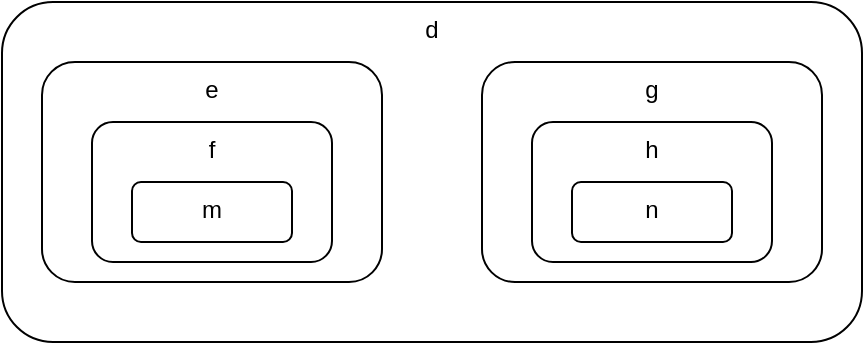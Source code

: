 <mxfile version="14.6.13" type="device"><diagram id="xGVwkZrHMsdQFUOWIs-6" name="Initial Diagram"><mxGraphModel dx="615" dy="457" grid="1" gridSize="10" guides="1" tooltips="1" connect="1" arrows="1" fold="1" page="1" pageScale="1" pageWidth="1100" pageHeight="850" math="0" shadow="0"><root><mxCell id="7Fb70Ac1E3qrMVa7m_e_-0"/><mxCell id="7Fb70Ac1E3qrMVa7m_e_-1" parent="7Fb70Ac1E3qrMVa7m_e_-0"/><mxCell id="7Fb70Ac1E3qrMVa7m_e_-5" value="d" style="rounded=1;whiteSpace=wrap;html=1;verticalAlign=top;fontStyle=0" vertex="1" parent="7Fb70Ac1E3qrMVa7m_e_-1"><mxGeometry x="40" y="40" width="430" height="170" as="geometry"/></mxCell><mxCell id="7Fb70Ac1E3qrMVa7m_e_-6" value="e" style="rounded=1;whiteSpace=wrap;html=1;verticalAlign=top;fontStyle=0" vertex="1" parent="7Fb70Ac1E3qrMVa7m_e_-1"><mxGeometry x="60" y="70" width="170" height="110" as="geometry"/></mxCell><mxCell id="7Fb70Ac1E3qrMVa7m_e_-7" value="f" style="rounded=1;whiteSpace=wrap;html=1;verticalAlign=top;fontStyle=0" vertex="1" parent="7Fb70Ac1E3qrMVa7m_e_-1"><mxGeometry x="85" y="100" width="120" height="70" as="geometry"/></mxCell><mxCell id="7Fb70Ac1E3qrMVa7m_e_-8" value="g" style="rounded=1;whiteSpace=wrap;html=1;verticalAlign=top;fontStyle=0" vertex="1" parent="7Fb70Ac1E3qrMVa7m_e_-1"><mxGeometry x="280" y="70" width="170" height="110" as="geometry"/></mxCell><mxCell id="7Fb70Ac1E3qrMVa7m_e_-9" value="h" style="rounded=1;whiteSpace=wrap;html=1;verticalAlign=top;fontStyle=0" vertex="1" parent="7Fb70Ac1E3qrMVa7m_e_-1"><mxGeometry x="305" y="100" width="120" height="70" as="geometry"/></mxCell><mxCell id="K1BTn69udckdD5Xu2vUT-0" value="m" style="rounded=1;whiteSpace=wrap;html=1;verticalAlign=top;fontStyle=0" vertex="1" parent="7Fb70Ac1E3qrMVa7m_e_-1"><mxGeometry x="105" y="130" width="80" height="30" as="geometry"/></mxCell><mxCell id="K1BTn69udckdD5Xu2vUT-1" value="n" style="rounded=1;whiteSpace=wrap;html=1;verticalAlign=top;fontStyle=0" vertex="1" parent="7Fb70Ac1E3qrMVa7m_e_-1"><mxGeometry x="325" y="130" width="80" height="30" as="geometry"/></mxCell></root></mxGraphModel></diagram></mxfile>
